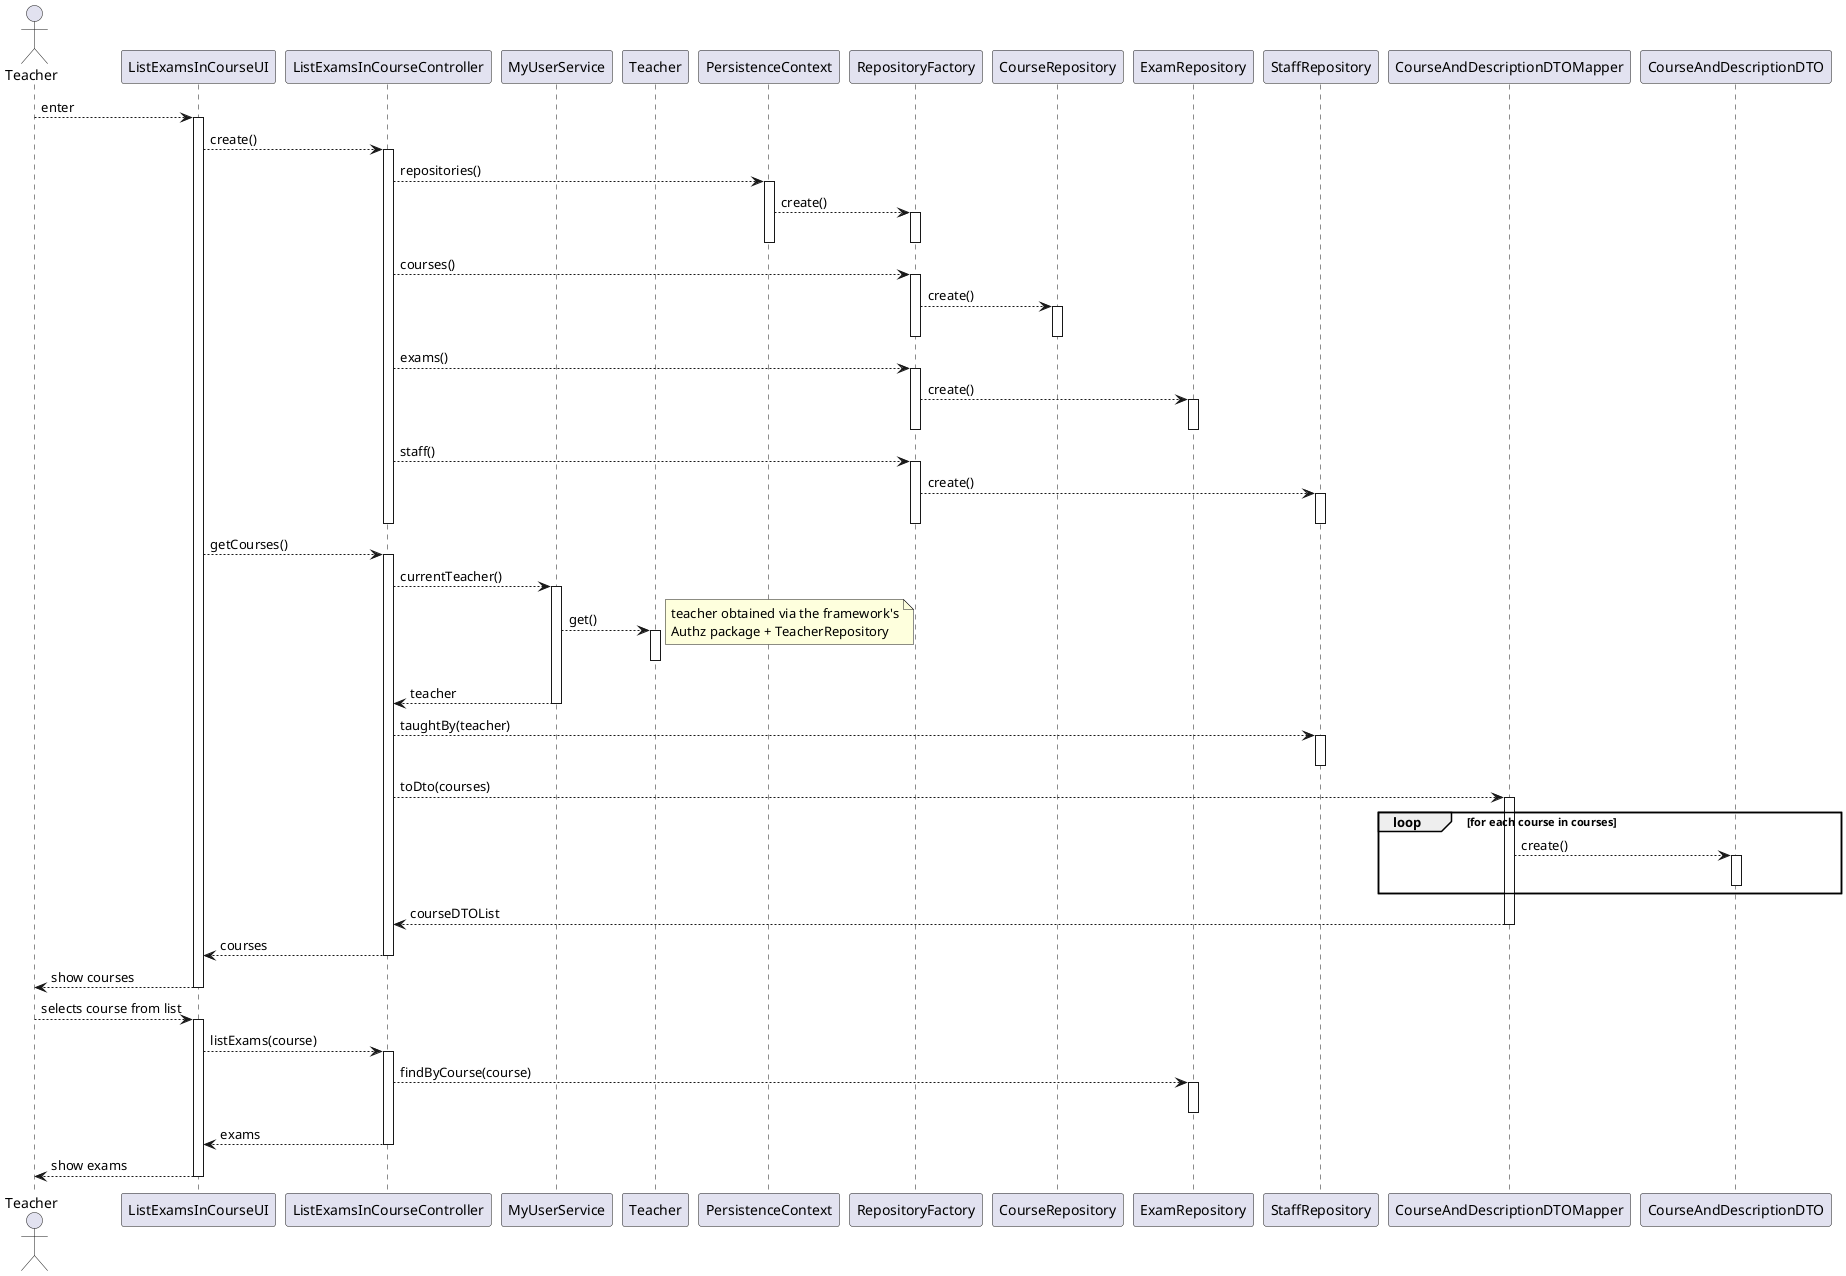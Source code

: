 @startuml

actor Teacher as user
participant ListExamsInCourseUI as ui
participant ListExamsInCourseController as ctrl

participant MyUserService as user_svc
participant Teacher as teacher

participant PersistenceContext as ctx
participant RepositoryFactory as rep_fac
participant CourseRepository as course_repo
participant ExamRepository as exam_repo
participant StaffRepository as staff_repo

participant CourseAndDescriptionDTOMapper as course_mapper
participant CourseAndDescriptionDTO as course_dto

user --> ui: enter
activate ui
ui --> ctrl: create()
    activate ctrl
        ctrl --> ctx: repositories()
        activate ctx
            ctx --> rep_fac: create()
            activate rep_fac
            deactivate rep_fac
        deactivate ctx

        ctrl --> rep_fac: courses()
        activate rep_fac
            rep_fac --> course_repo: create()
            activate course_repo
            deactivate course_repo
        deactivate rep_fac

        ctrl --> rep_fac : exams()
        activate rep_fac
            rep_fac --> exam_repo: create()
            activate exam_repo
            deactivate exam_repo
        deactivate rep_fac

        ctrl --> rep_fac: staff()
        activate rep_fac
            rep_fac --> staff_repo: create()
            activate staff_repo
            deactivate staff_repo
        deactivate rep_fac
    deactivate ctrl

    ui --> ctrl: getCourses()
    activate ctrl
        ctrl --> user_svc : currentTeacher()
        activate user_svc
            user_svc --> teacher : get()
            activate teacher
            deactivate teacher
            note right : teacher obtained via the framework's\nAuthz package + TeacherRepository
            user_svc --> ctrl : teacher
        deactivate user_svc

        ctrl --> staff_repo: taughtBy(teacher)

        activate staff_repo
        deactivate staff_repo

        ctrl --> course_mapper: toDto(courses)
        activate course_mapper
            loop for each course in courses
                course_mapper --> course_dto: create()
                activate course_dto
                deactivate course_dto
            end loop
            course_mapper --> ctrl: courseDTOList
        deactivate course_mapper
        ctrl --> ui: courses

    deactivate ctrl
    ui --> user: show courses
deactivate ui

user --> ui: selects course from list
activate ui
    ui --> ctrl: listExams(course)
    activate ctrl
        ctrl --> exam_repo: findByCourse(course)
        activate exam_repo
        deactivate exam_repo
        ctrl --> ui: exams
    deactivate ctrl
    ui --> user: show exams
deactivate ui

@enduml

